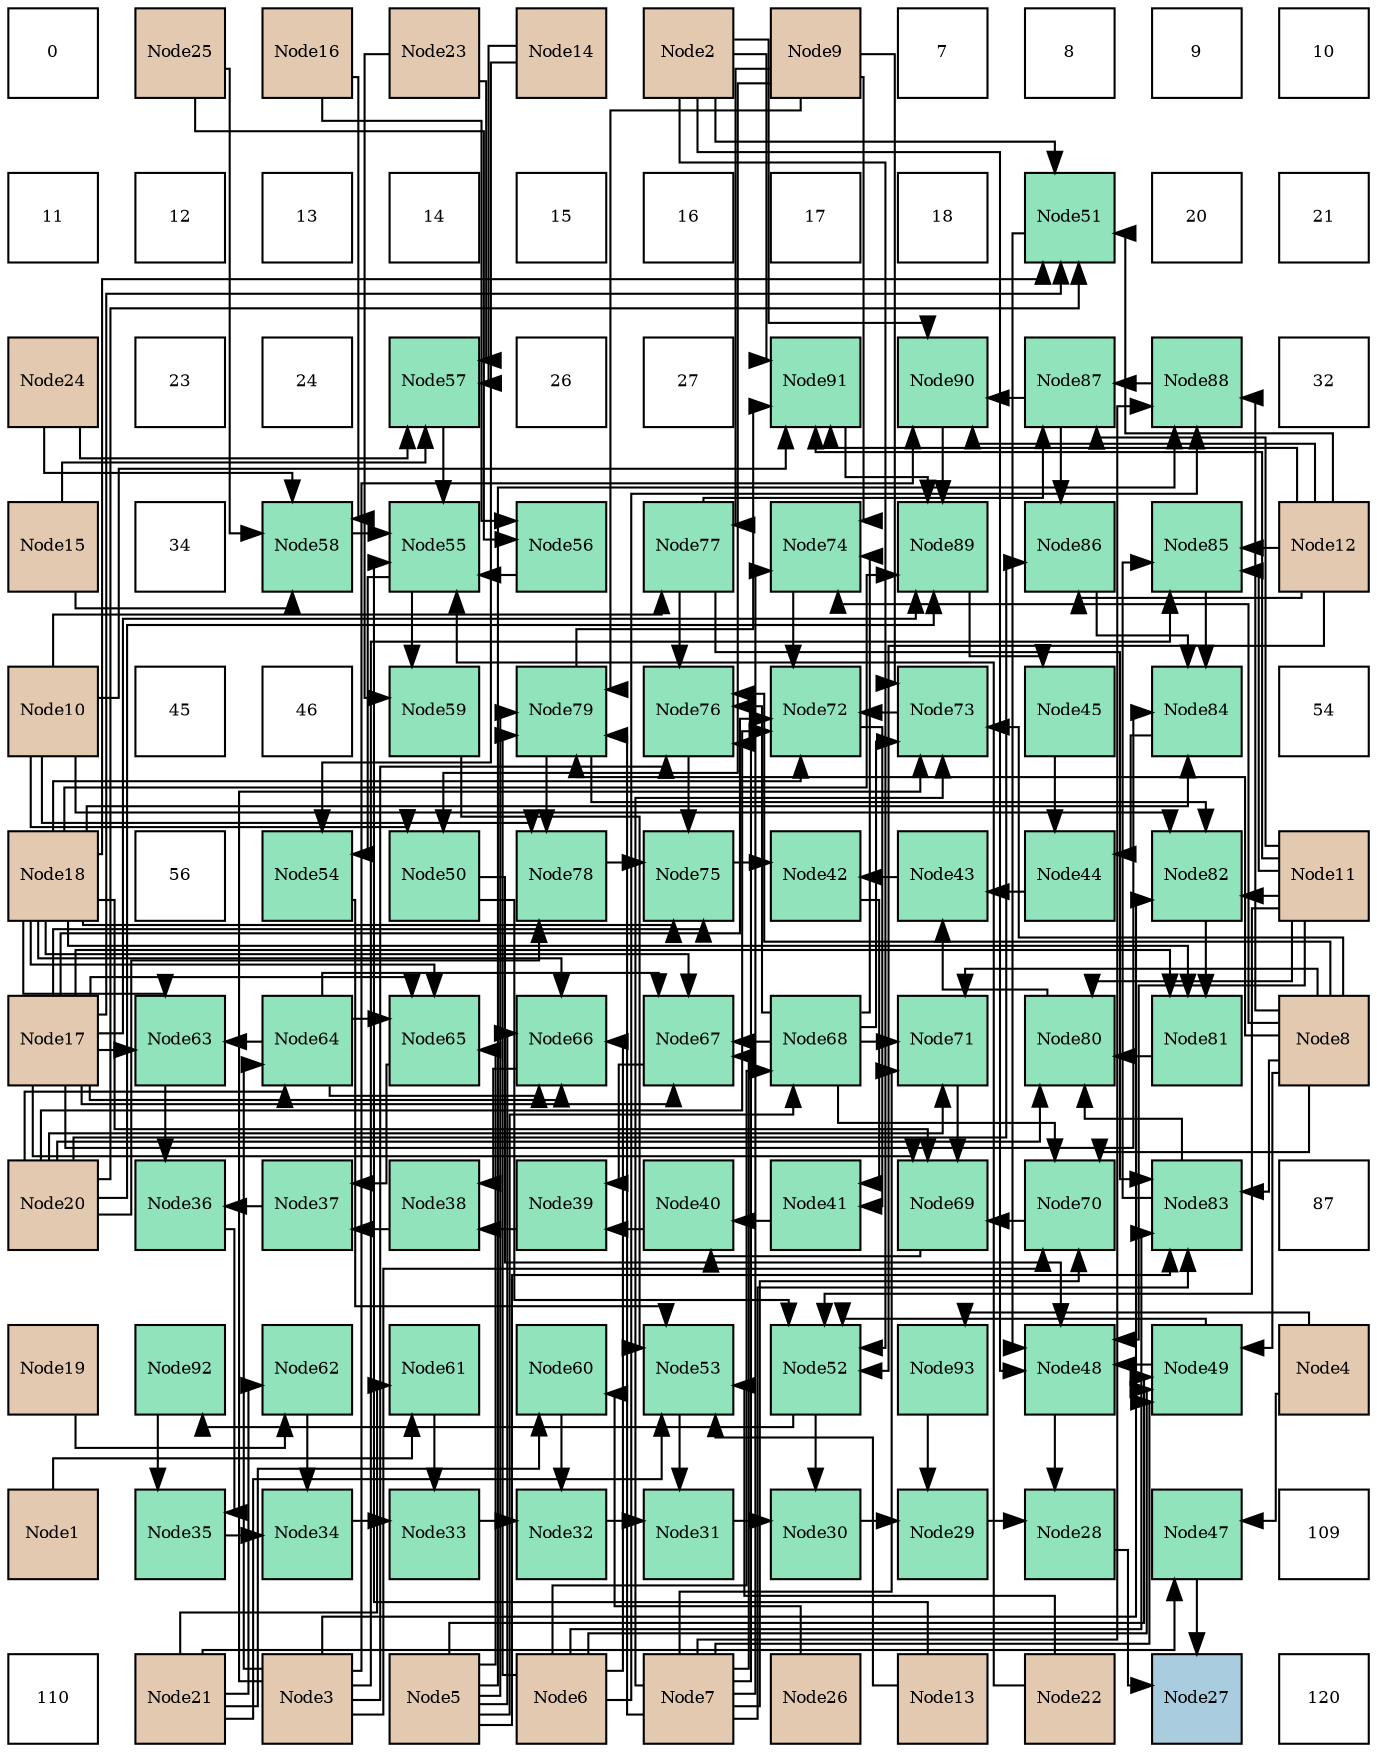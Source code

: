 digraph layout{
 rankdir=TB;
 splines=ortho;
 node [style=filled shape=square fixedsize=true width=0.6];
0[label="0", fontsize=8, fillcolor="#ffffff"];
1[label="Node25", fontsize=8, fillcolor="#e3c9af"];
2[label="Node16", fontsize=8, fillcolor="#e3c9af"];
3[label="Node23", fontsize=8, fillcolor="#e3c9af"];
4[label="Node14", fontsize=8, fillcolor="#e3c9af"];
5[label="Node2", fontsize=8, fillcolor="#e3c9af"];
6[label="Node9", fontsize=8, fillcolor="#e3c9af"];
7[label="7", fontsize=8, fillcolor="#ffffff"];
8[label="8", fontsize=8, fillcolor="#ffffff"];
9[label="9", fontsize=8, fillcolor="#ffffff"];
10[label="10", fontsize=8, fillcolor="#ffffff"];
11[label="11", fontsize=8, fillcolor="#ffffff"];
12[label="12", fontsize=8, fillcolor="#ffffff"];
13[label="13", fontsize=8, fillcolor="#ffffff"];
14[label="14", fontsize=8, fillcolor="#ffffff"];
15[label="15", fontsize=8, fillcolor="#ffffff"];
16[label="16", fontsize=8, fillcolor="#ffffff"];
17[label="17", fontsize=8, fillcolor="#ffffff"];
18[label="18", fontsize=8, fillcolor="#ffffff"];
19[label="Node51", fontsize=8, fillcolor="#91e3bb"];
20[label="20", fontsize=8, fillcolor="#ffffff"];
21[label="21", fontsize=8, fillcolor="#ffffff"];
22[label="Node24", fontsize=8, fillcolor="#e3c9af"];
23[label="23", fontsize=8, fillcolor="#ffffff"];
24[label="24", fontsize=8, fillcolor="#ffffff"];
25[label="Node57", fontsize=8, fillcolor="#91e3bb"];
26[label="26", fontsize=8, fillcolor="#ffffff"];
27[label="27", fontsize=8, fillcolor="#ffffff"];
28[label="Node91", fontsize=8, fillcolor="#91e3bb"];
29[label="Node90", fontsize=8, fillcolor="#91e3bb"];
30[label="Node87", fontsize=8, fillcolor="#91e3bb"];
31[label="Node88", fontsize=8, fillcolor="#91e3bb"];
32[label="32", fontsize=8, fillcolor="#ffffff"];
33[label="Node15", fontsize=8, fillcolor="#e3c9af"];
34[label="34", fontsize=8, fillcolor="#ffffff"];
35[label="Node58", fontsize=8, fillcolor="#91e3bb"];
36[label="Node55", fontsize=8, fillcolor="#91e3bb"];
37[label="Node56", fontsize=8, fillcolor="#91e3bb"];
38[label="Node77", fontsize=8, fillcolor="#91e3bb"];
39[label="Node74", fontsize=8, fillcolor="#91e3bb"];
40[label="Node89", fontsize=8, fillcolor="#91e3bb"];
41[label="Node86", fontsize=8, fillcolor="#91e3bb"];
42[label="Node85", fontsize=8, fillcolor="#91e3bb"];
43[label="Node12", fontsize=8, fillcolor="#e3c9af"];
44[label="Node10", fontsize=8, fillcolor="#e3c9af"];
45[label="45", fontsize=8, fillcolor="#ffffff"];
46[label="46", fontsize=8, fillcolor="#ffffff"];
47[label="Node59", fontsize=8, fillcolor="#91e3bb"];
48[label="Node79", fontsize=8, fillcolor="#91e3bb"];
49[label="Node76", fontsize=8, fillcolor="#91e3bb"];
50[label="Node72", fontsize=8, fillcolor="#91e3bb"];
51[label="Node73", fontsize=8, fillcolor="#91e3bb"];
52[label="Node45", fontsize=8, fillcolor="#91e3bb"];
53[label="Node84", fontsize=8, fillcolor="#91e3bb"];
54[label="54", fontsize=8, fillcolor="#ffffff"];
55[label="Node18", fontsize=8, fillcolor="#e3c9af"];
56[label="56", fontsize=8, fillcolor="#ffffff"];
57[label="Node54", fontsize=8, fillcolor="#91e3bb"];
58[label="Node50", fontsize=8, fillcolor="#91e3bb"];
59[label="Node78", fontsize=8, fillcolor="#91e3bb"];
60[label="Node75", fontsize=8, fillcolor="#91e3bb"];
61[label="Node42", fontsize=8, fillcolor="#91e3bb"];
62[label="Node43", fontsize=8, fillcolor="#91e3bb"];
63[label="Node44", fontsize=8, fillcolor="#91e3bb"];
64[label="Node82", fontsize=8, fillcolor="#91e3bb"];
65[label="Node11", fontsize=8, fillcolor="#e3c9af"];
66[label="Node17", fontsize=8, fillcolor="#e3c9af"];
67[label="Node63", fontsize=8, fillcolor="#91e3bb"];
68[label="Node64", fontsize=8, fillcolor="#91e3bb"];
69[label="Node65", fontsize=8, fillcolor="#91e3bb"];
70[label="Node66", fontsize=8, fillcolor="#91e3bb"];
71[label="Node67", fontsize=8, fillcolor="#91e3bb"];
72[label="Node68", fontsize=8, fillcolor="#91e3bb"];
73[label="Node71", fontsize=8, fillcolor="#91e3bb"];
74[label="Node80", fontsize=8, fillcolor="#91e3bb"];
75[label="Node81", fontsize=8, fillcolor="#91e3bb"];
76[label="Node8", fontsize=8, fillcolor="#e3c9af"];
77[label="Node20", fontsize=8, fillcolor="#e3c9af"];
78[label="Node36", fontsize=8, fillcolor="#91e3bb"];
79[label="Node37", fontsize=8, fillcolor="#91e3bb"];
80[label="Node38", fontsize=8, fillcolor="#91e3bb"];
81[label="Node39", fontsize=8, fillcolor="#91e3bb"];
82[label="Node40", fontsize=8, fillcolor="#91e3bb"];
83[label="Node41", fontsize=8, fillcolor="#91e3bb"];
84[label="Node69", fontsize=8, fillcolor="#91e3bb"];
85[label="Node70", fontsize=8, fillcolor="#91e3bb"];
86[label="Node83", fontsize=8, fillcolor="#91e3bb"];
87[label="87", fontsize=8, fillcolor="#ffffff"];
88[label="Node19", fontsize=8, fillcolor="#e3c9af"];
89[label="Node92", fontsize=8, fillcolor="#91e3bb"];
90[label="Node62", fontsize=8, fillcolor="#91e3bb"];
91[label="Node61", fontsize=8, fillcolor="#91e3bb"];
92[label="Node60", fontsize=8, fillcolor="#91e3bb"];
93[label="Node53", fontsize=8, fillcolor="#91e3bb"];
94[label="Node52", fontsize=8, fillcolor="#91e3bb"];
95[label="Node93", fontsize=8, fillcolor="#91e3bb"];
96[label="Node48", fontsize=8, fillcolor="#91e3bb"];
97[label="Node49", fontsize=8, fillcolor="#91e3bb"];
98[label="Node4", fontsize=8, fillcolor="#e3c9af"];
99[label="Node1", fontsize=8, fillcolor="#e3c9af"];
100[label="Node35", fontsize=8, fillcolor="#91e3bb"];
101[label="Node34", fontsize=8, fillcolor="#91e3bb"];
102[label="Node33", fontsize=8, fillcolor="#91e3bb"];
103[label="Node32", fontsize=8, fillcolor="#91e3bb"];
104[label="Node31", fontsize=8, fillcolor="#91e3bb"];
105[label="Node30", fontsize=8, fillcolor="#91e3bb"];
106[label="Node29", fontsize=8, fillcolor="#91e3bb"];
107[label="Node28", fontsize=8, fillcolor="#91e3bb"];
108[label="Node47", fontsize=8, fillcolor="#91e3bb"];
109[label="109", fontsize=8, fillcolor="#ffffff"];
110[label="110", fontsize=8, fillcolor="#ffffff"];
111[label="Node21", fontsize=8, fillcolor="#e3c9af"];
112[label="Node3", fontsize=8, fillcolor="#e3c9af"];
113[label="Node5", fontsize=8, fillcolor="#e3c9af"];
114[label="Node6", fontsize=8, fillcolor="#e3c9af"];
115[label="Node7", fontsize=8, fillcolor="#e3c9af"];
116[label="Node26", fontsize=8, fillcolor="#e3c9af"];
117[label="Node13", fontsize=8, fillcolor="#e3c9af"];
118[label="Node22", fontsize=8, fillcolor="#e3c9af"];
119[label="Node27", fontsize=8, fillcolor="#a9ccde"];
120[label="120", fontsize=8, fillcolor="#ffffff"];
edge [constraint=false, style=vis];107 -> 119;
108 -> 119;
106 -> 107;
96 -> 107;
105 -> 106;
95 -> 106;
104 -> 105;
94 -> 105;
103 -> 104;
93 -> 104;
102 -> 103;
92 -> 103;
101 -> 102;
91 -> 102;
100 -> 101;
90 -> 101;
78 -> 100;
89 -> 100;
79 -> 78;
67 -> 78;
80 -> 79;
69 -> 79;
81 -> 80;
70 -> 80;
82 -> 81;
71 -> 81;
83 -> 82;
84 -> 82;
61 -> 83;
50 -> 83;
62 -> 61;
60 -> 61;
63 -> 62;
74 -> 62;
52 -> 63;
53 -> 63;
40 -> 52;
57 -> 93;
47 -> 93;
117 -> 93;
111 -> 93;
118 -> 93;
75 -> 74;
86 -> 74;
65 -> 74;
77 -> 74;
42 -> 53;
41 -> 53;
66 -> 53;
55 -> 53;
29 -> 40;
28 -> 40;
66 -> 40;
55 -> 40;
77 -> 40;
36 -> 57;
4 -> 57;
36 -> 47;
3 -> 47;
85 -> 84;
73 -> 84;
66 -> 84;
55 -> 84;
51 -> 50;
39 -> 50;
66 -> 50;
55 -> 50;
77 -> 50;
49 -> 60;
59 -> 60;
66 -> 60;
55 -> 60;
64 -> 75;
66 -> 75;
55 -> 75;
86 -> 42;
112 -> 42;
65 -> 42;
43 -> 42;
30 -> 41;
43 -> 41;
77 -> 41;
30 -> 29;
5 -> 29;
112 -> 29;
43 -> 29;
94 -> 89;
97 -> 96;
58 -> 96;
19 -> 96;
5 -> 96;
65 -> 96;
97 -> 94;
58 -> 94;
5 -> 94;
65 -> 94;
43 -> 94;
37 -> 36;
25 -> 36;
35 -> 36;
117 -> 36;
118 -> 36;
68 -> 67;
66 -> 67;
55 -> 67;
68 -> 69;
113 -> 69;
66 -> 69;
55 -> 69;
68 -> 70;
113 -> 70;
114 -> 70;
66 -> 70;
55 -> 70;
68 -> 71;
72 -> 71;
115 -> 71;
66 -> 71;
55 -> 71;
72 -> 85;
112 -> 85;
115 -> 85;
76 -> 85;
72 -> 73;
115 -> 73;
76 -> 73;
77 -> 73;
72 -> 51;
112 -> 51;
115 -> 51;
76 -> 51;
6 -> 51;
72 -> 39;
115 -> 39;
76 -> 39;
6 -> 39;
72 -> 49;
38 -> 49;
112 -> 49;
115 -> 49;
76 -> 49;
48 -> 59;
44 -> 59;
77 -> 59;
48 -> 64;
112 -> 64;
44 -> 64;
65 -> 64;
38 -> 86;
113 -> 86;
114 -> 86;
115 -> 86;
76 -> 86;
38 -> 30;
31 -> 30;
65 -> 30;
48 -> 28;
5 -> 28;
44 -> 28;
65 -> 28;
43 -> 28;
98 -> 108;
111 -> 108;
113 -> 97;
114 -> 97;
115 -> 97;
76 -> 97;
6 -> 58;
44 -> 58;
5 -> 19;
43 -> 19;
66 -> 19;
55 -> 19;
77 -> 19;
2 -> 37;
1 -> 37;
4 -> 25;
33 -> 25;
3 -> 25;
22 -> 25;
33 -> 35;
2 -> 35;
22 -> 35;
1 -> 35;
111 -> 92;
116 -> 92;
99 -> 91;
111 -> 91;
88 -> 90;
111 -> 90;
112 -> 68;
77 -> 68;
113 -> 72;
114 -> 72;
6 -> 38;
44 -> 38;
113 -> 48;
114 -> 48;
115 -> 48;
76 -> 48;
6 -> 48;
113 -> 31;
114 -> 31;
115 -> 31;
76 -> 31;
98 -> 95;
edge [constraint=true, style=invis];
0 -> 11 -> 22 -> 33 -> 44 -> 55 -> 66 -> 77 -> 88 -> 99 -> 110;
1 -> 12 -> 23 -> 34 -> 45 -> 56 -> 67 -> 78 -> 89 -> 100 -> 111;
2 -> 13 -> 24 -> 35 -> 46 -> 57 -> 68 -> 79 -> 90 -> 101 -> 112;
3 -> 14 -> 25 -> 36 -> 47 -> 58 -> 69 -> 80 -> 91 -> 102 -> 113;
4 -> 15 -> 26 -> 37 -> 48 -> 59 -> 70 -> 81 -> 92 -> 103 -> 114;
5 -> 16 -> 27 -> 38 -> 49 -> 60 -> 71 -> 82 -> 93 -> 104 -> 115;
6 -> 17 -> 28 -> 39 -> 50 -> 61 -> 72 -> 83 -> 94 -> 105 -> 116;
7 -> 18 -> 29 -> 40 -> 51 -> 62 -> 73 -> 84 -> 95 -> 106 -> 117;
8 -> 19 -> 30 -> 41 -> 52 -> 63 -> 74 -> 85 -> 96 -> 107 -> 118;
9 -> 20 -> 31 -> 42 -> 53 -> 64 -> 75 -> 86 -> 97 -> 108 -> 119;
10 -> 21 -> 32 -> 43 -> 54 -> 65 -> 76 -> 87 -> 98 -> 109 -> 120;
rank = same {0 -> 1 -> 2 -> 3 -> 4 -> 5 -> 6 -> 7 -> 8 -> 9 -> 10};
rank = same {11 -> 12 -> 13 -> 14 -> 15 -> 16 -> 17 -> 18 -> 19 -> 20 -> 21};
rank = same {22 -> 23 -> 24 -> 25 -> 26 -> 27 -> 28 -> 29 -> 30 -> 31 -> 32};
rank = same {33 -> 34 -> 35 -> 36 -> 37 -> 38 -> 39 -> 40 -> 41 -> 42 -> 43};
rank = same {44 -> 45 -> 46 -> 47 -> 48 -> 49 -> 50 -> 51 -> 52 -> 53 -> 54};
rank = same {55 -> 56 -> 57 -> 58 -> 59 -> 60 -> 61 -> 62 -> 63 -> 64 -> 65};
rank = same {66 -> 67 -> 68 -> 69 -> 70 -> 71 -> 72 -> 73 -> 74 -> 75 -> 76};
rank = same {77 -> 78 -> 79 -> 80 -> 81 -> 82 -> 83 -> 84 -> 85 -> 86 -> 87};
rank = same {88 -> 89 -> 90 -> 91 -> 92 -> 93 -> 94 -> 95 -> 96 -> 97 -> 98};
rank = same {99 -> 100 -> 101 -> 102 -> 103 -> 104 -> 105 -> 106 -> 107 -> 108 -> 109};
rank = same {110 -> 111 -> 112 -> 113 -> 114 -> 115 -> 116 -> 117 -> 118 -> 119 -> 120};
}